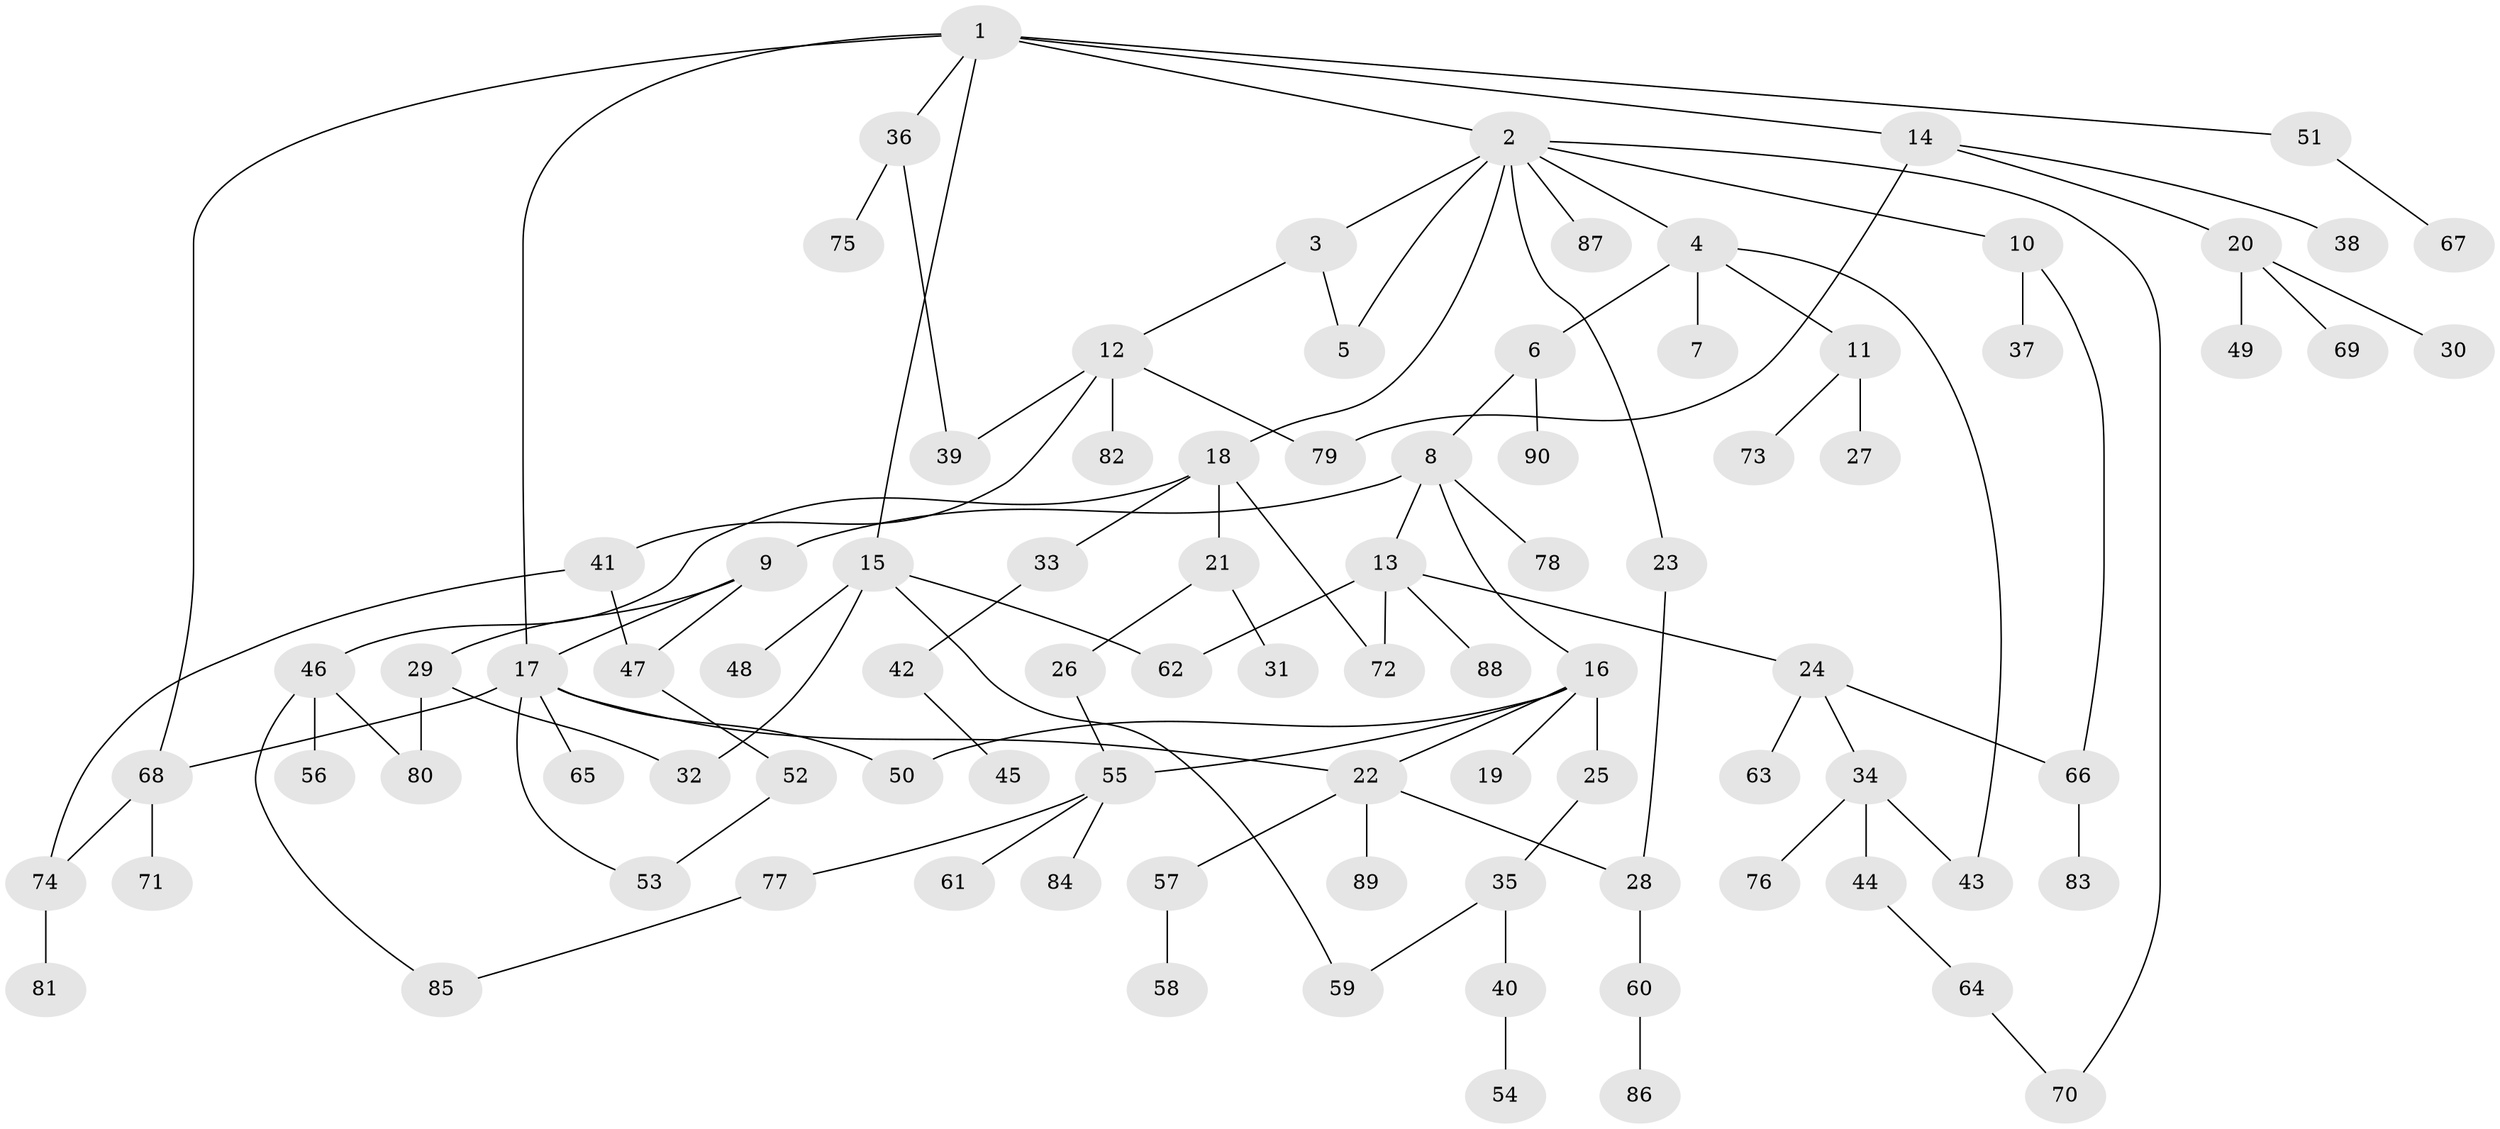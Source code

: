 // coarse degree distribution, {7: 0.03571428571428571, 2: 0.39285714285714285, 4: 0.125, 5: 0.07142857142857142, 3: 0.16071428571428573, 6: 0.017857142857142856, 1: 0.19642857142857142}
// Generated by graph-tools (version 1.1) at 2025/49/03/04/25 22:49:12]
// undirected, 90 vertices, 110 edges
graph export_dot {
  node [color=gray90,style=filled];
  1;
  2;
  3;
  4;
  5;
  6;
  7;
  8;
  9;
  10;
  11;
  12;
  13;
  14;
  15;
  16;
  17;
  18;
  19;
  20;
  21;
  22;
  23;
  24;
  25;
  26;
  27;
  28;
  29;
  30;
  31;
  32;
  33;
  34;
  35;
  36;
  37;
  38;
  39;
  40;
  41;
  42;
  43;
  44;
  45;
  46;
  47;
  48;
  49;
  50;
  51;
  52;
  53;
  54;
  55;
  56;
  57;
  58;
  59;
  60;
  61;
  62;
  63;
  64;
  65;
  66;
  67;
  68;
  69;
  70;
  71;
  72;
  73;
  74;
  75;
  76;
  77;
  78;
  79;
  80;
  81;
  82;
  83;
  84;
  85;
  86;
  87;
  88;
  89;
  90;
  1 -- 2;
  1 -- 14;
  1 -- 15;
  1 -- 17;
  1 -- 36;
  1 -- 51;
  1 -- 68;
  2 -- 3;
  2 -- 4;
  2 -- 10;
  2 -- 18;
  2 -- 23;
  2 -- 87;
  2 -- 5;
  2 -- 70;
  3 -- 5;
  3 -- 12;
  4 -- 6;
  4 -- 7;
  4 -- 11;
  4 -- 43;
  6 -- 8;
  6 -- 90;
  8 -- 9;
  8 -- 13;
  8 -- 16;
  8 -- 78;
  9 -- 29;
  9 -- 17;
  9 -- 47;
  10 -- 37;
  10 -- 66;
  11 -- 27;
  11 -- 73;
  12 -- 41;
  12 -- 79;
  12 -- 82;
  12 -- 39;
  13 -- 24;
  13 -- 72;
  13 -- 88;
  13 -- 62;
  14 -- 20;
  14 -- 38;
  14 -- 79;
  15 -- 48;
  15 -- 59;
  15 -- 62;
  15 -- 32;
  16 -- 19;
  16 -- 22;
  16 -- 25;
  16 -- 50;
  16 -- 55;
  17 -- 53;
  17 -- 65;
  17 -- 68;
  17 -- 22;
  17 -- 50;
  18 -- 21;
  18 -- 33;
  18 -- 46;
  18 -- 72;
  20 -- 30;
  20 -- 49;
  20 -- 69;
  21 -- 26;
  21 -- 31;
  22 -- 28;
  22 -- 57;
  22 -- 89;
  23 -- 28;
  24 -- 34;
  24 -- 63;
  24 -- 66;
  25 -- 35;
  26 -- 55;
  28 -- 60;
  29 -- 32;
  29 -- 80;
  33 -- 42;
  34 -- 44;
  34 -- 76;
  34 -- 43;
  35 -- 40;
  35 -- 59;
  36 -- 39;
  36 -- 75;
  40 -- 54;
  41 -- 47;
  41 -- 74;
  42 -- 45;
  44 -- 64;
  46 -- 56;
  46 -- 80;
  46 -- 85;
  47 -- 52;
  51 -- 67;
  52 -- 53;
  55 -- 61;
  55 -- 77;
  55 -- 84;
  57 -- 58;
  60 -- 86;
  64 -- 70;
  66 -- 83;
  68 -- 71;
  68 -- 74;
  74 -- 81;
  77 -- 85;
}
